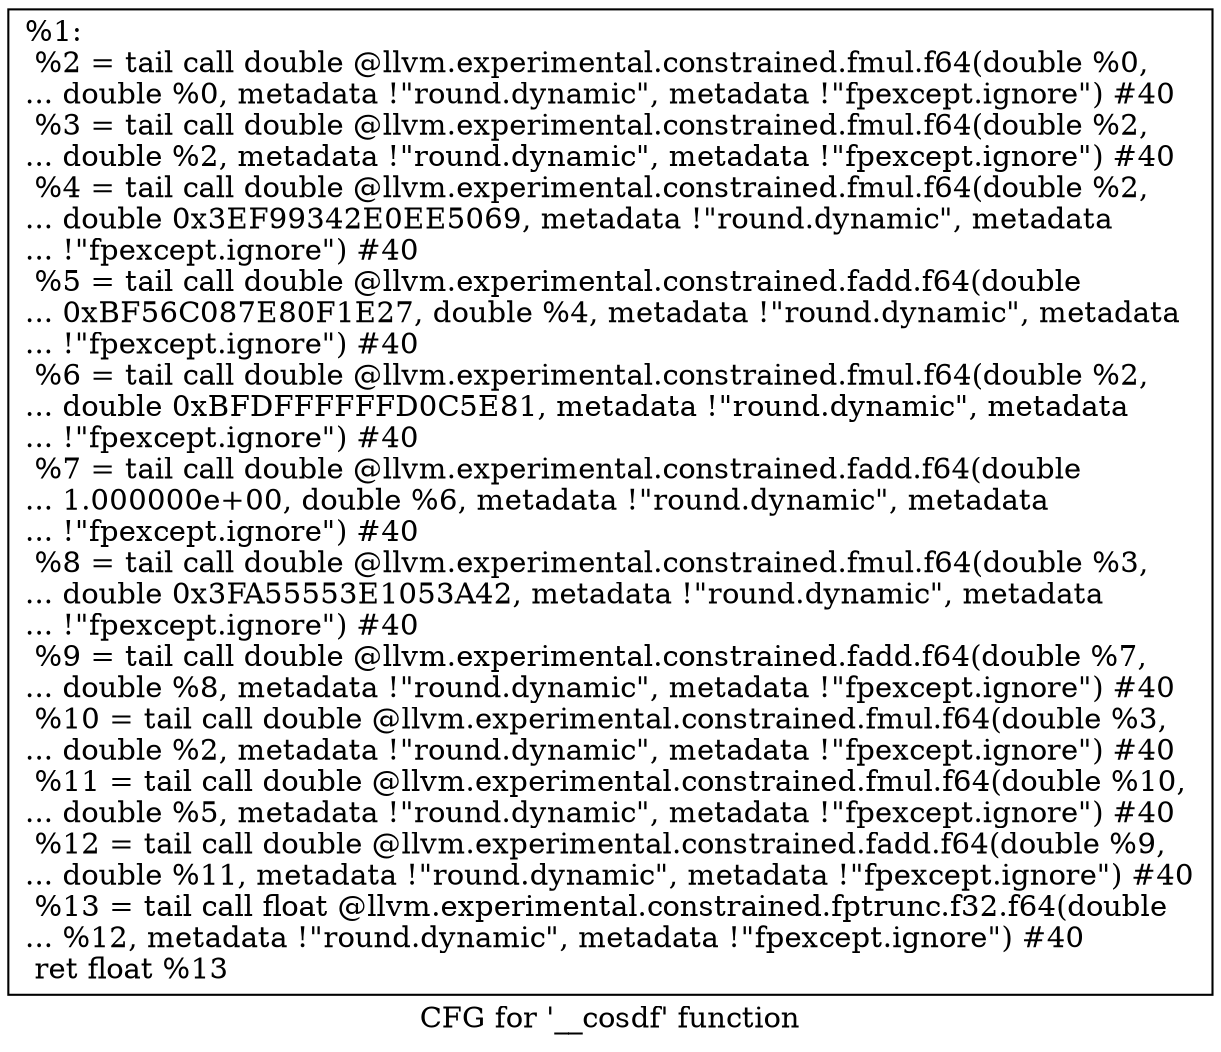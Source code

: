 digraph "CFG for '__cosdf' function" {
	label="CFG for '__cosdf' function";

	Node0x187d360 [shape=record,label="{%1:\l  %2 = tail call double @llvm.experimental.constrained.fmul.f64(double %0,\l... double %0, metadata !\"round.dynamic\", metadata !\"fpexcept.ignore\") #40\l  %3 = tail call double @llvm.experimental.constrained.fmul.f64(double %2,\l... double %2, metadata !\"round.dynamic\", metadata !\"fpexcept.ignore\") #40\l  %4 = tail call double @llvm.experimental.constrained.fmul.f64(double %2,\l... double 0x3EF99342E0EE5069, metadata !\"round.dynamic\", metadata\l... !\"fpexcept.ignore\") #40\l  %5 = tail call double @llvm.experimental.constrained.fadd.f64(double\l... 0xBF56C087E80F1E27, double %4, metadata !\"round.dynamic\", metadata\l... !\"fpexcept.ignore\") #40\l  %6 = tail call double @llvm.experimental.constrained.fmul.f64(double %2,\l... double 0xBFDFFFFFFD0C5E81, metadata !\"round.dynamic\", metadata\l... !\"fpexcept.ignore\") #40\l  %7 = tail call double @llvm.experimental.constrained.fadd.f64(double\l... 1.000000e+00, double %6, metadata !\"round.dynamic\", metadata\l... !\"fpexcept.ignore\") #40\l  %8 = tail call double @llvm.experimental.constrained.fmul.f64(double %3,\l... double 0x3FA55553E1053A42, metadata !\"round.dynamic\", metadata\l... !\"fpexcept.ignore\") #40\l  %9 = tail call double @llvm.experimental.constrained.fadd.f64(double %7,\l... double %8, metadata !\"round.dynamic\", metadata !\"fpexcept.ignore\") #40\l  %10 = tail call double @llvm.experimental.constrained.fmul.f64(double %3,\l... double %2, metadata !\"round.dynamic\", metadata !\"fpexcept.ignore\") #40\l  %11 = tail call double @llvm.experimental.constrained.fmul.f64(double %10,\l... double %5, metadata !\"round.dynamic\", metadata !\"fpexcept.ignore\") #40\l  %12 = tail call double @llvm.experimental.constrained.fadd.f64(double %9,\l... double %11, metadata !\"round.dynamic\", metadata !\"fpexcept.ignore\") #40\l  %13 = tail call float @llvm.experimental.constrained.fptrunc.f32.f64(double\l... %12, metadata !\"round.dynamic\", metadata !\"fpexcept.ignore\") #40\l  ret float %13\l}"];
}
